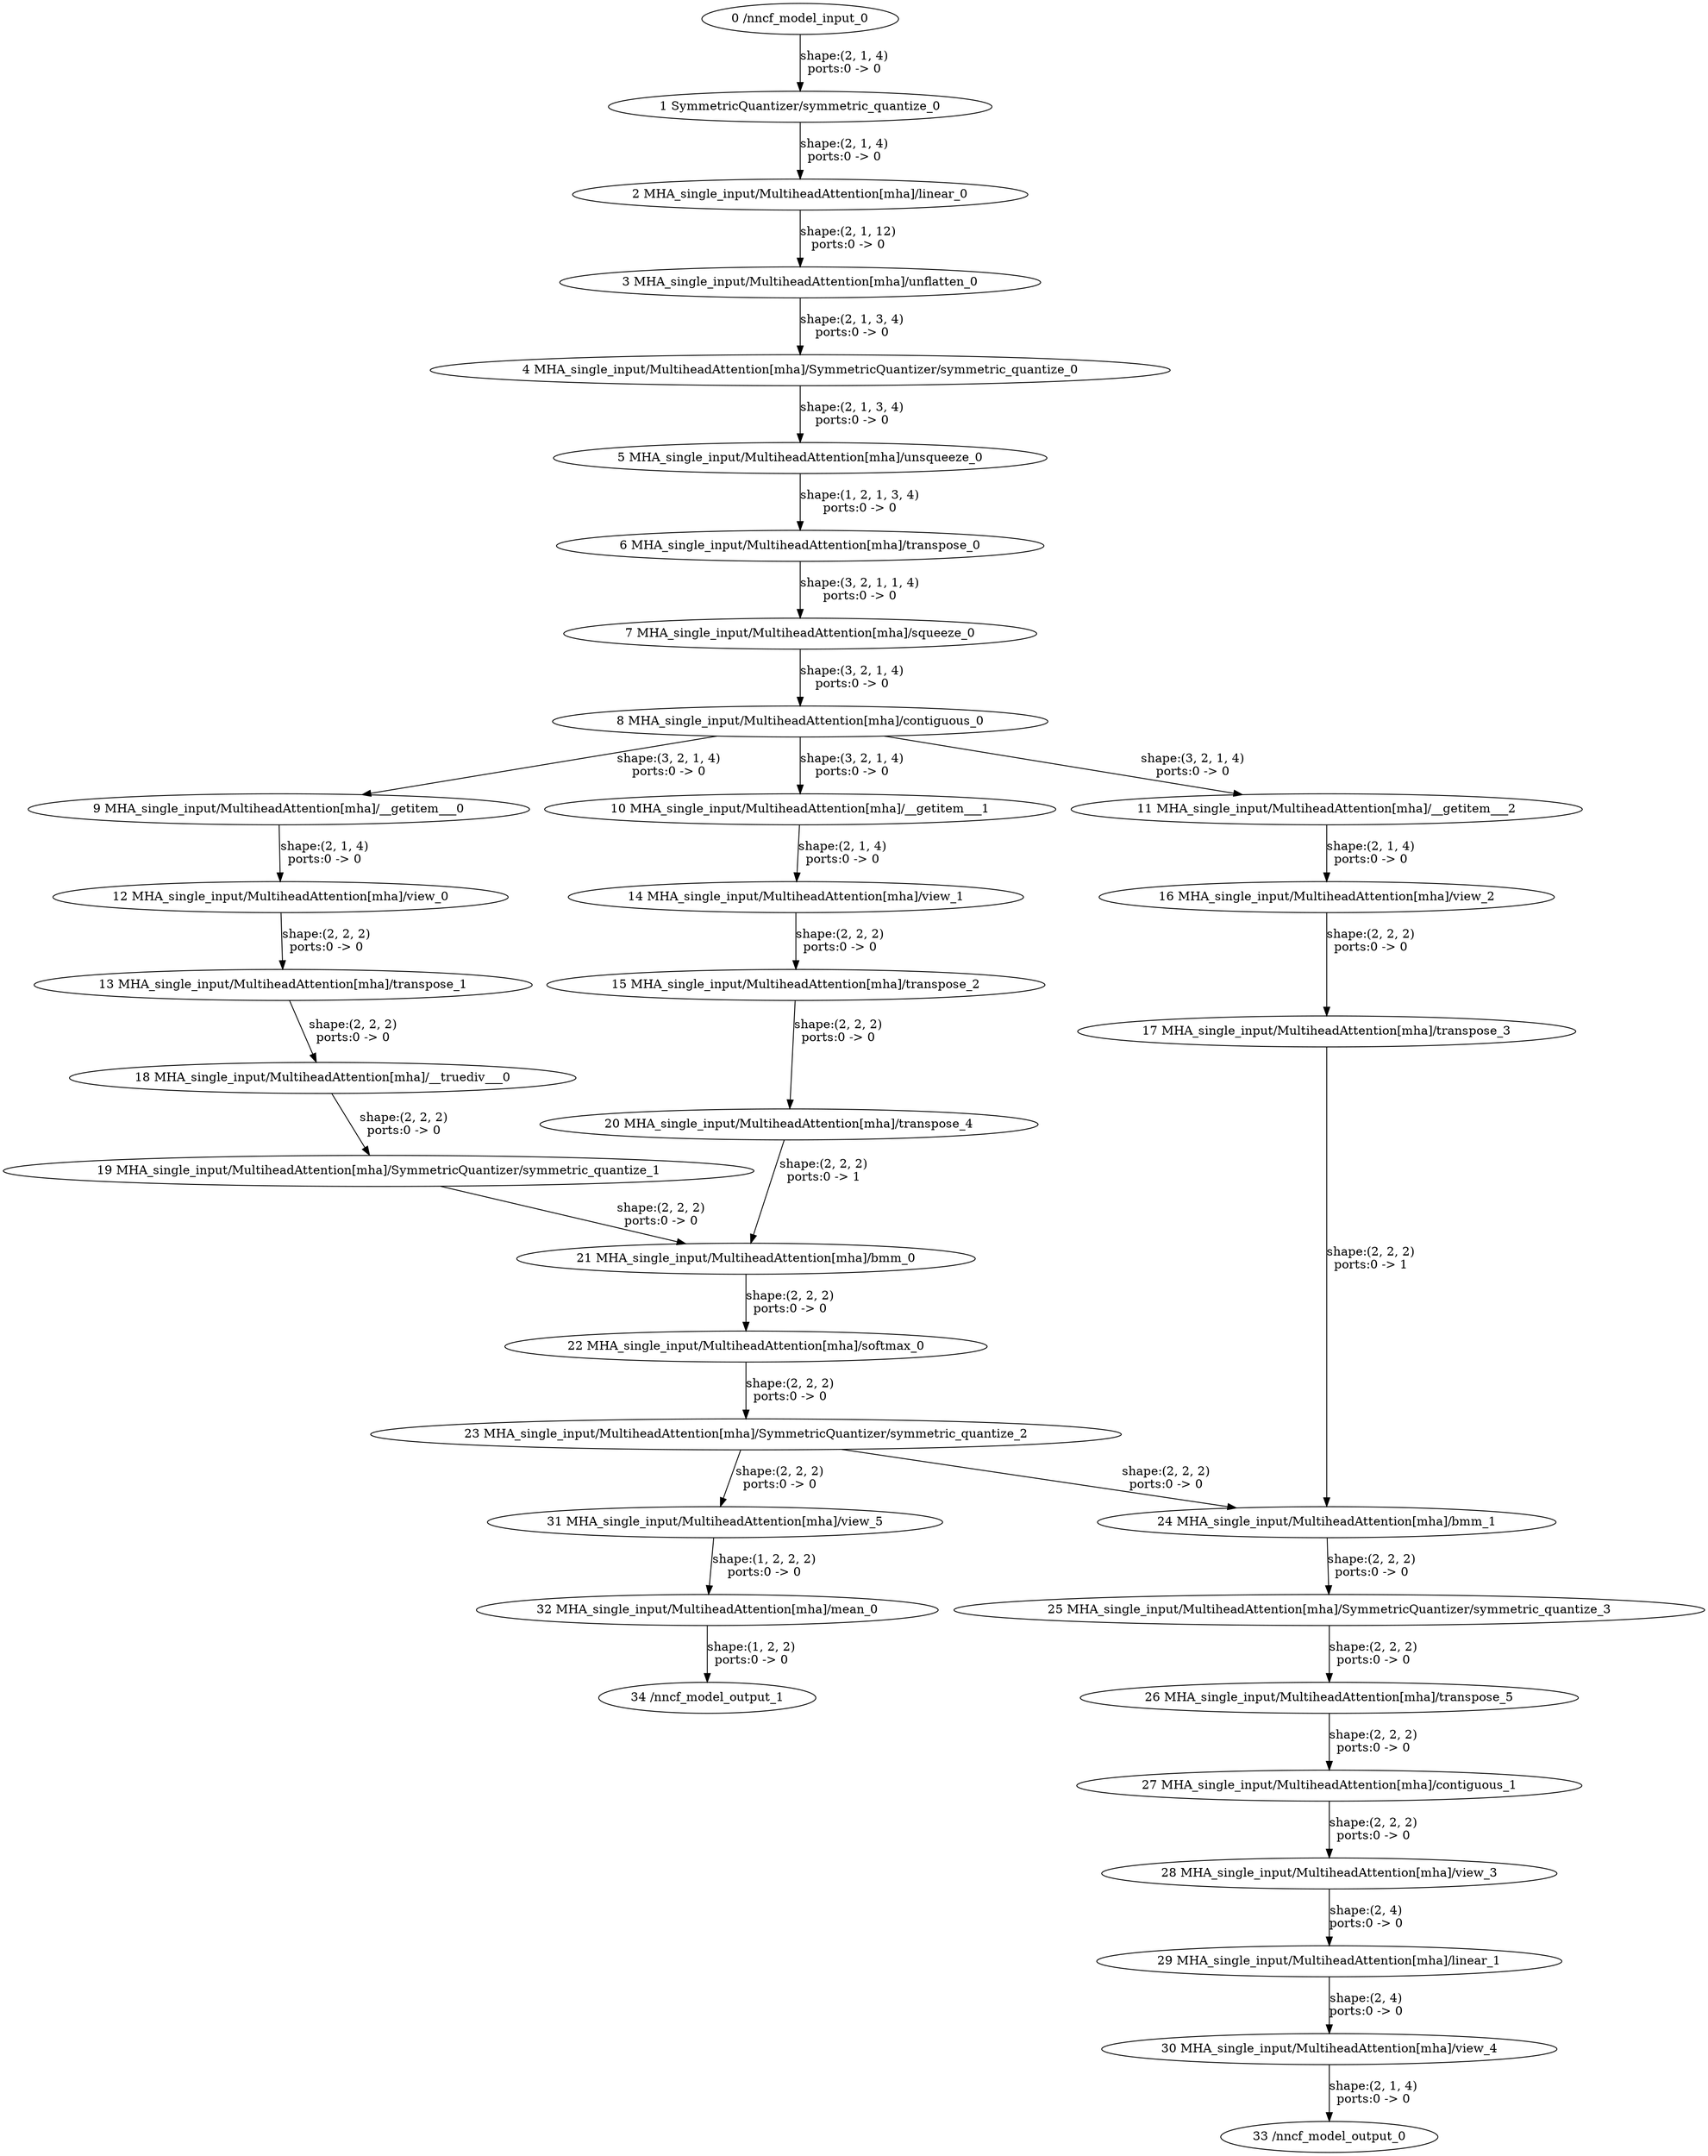 strict digraph  {
"0 /nncf_model_input_0" [id=0, type=nncf_model_input];
"1 SymmetricQuantizer/symmetric_quantize_0" [id=1, type=symmetric_quantize];
"2 MHA_single_input/MultiheadAttention[mha]/linear_0" [id=2, type=linear];
"3 MHA_single_input/MultiheadAttention[mha]/unflatten_0" [id=3, type=unflatten];
"4 MHA_single_input/MultiheadAttention[mha]/SymmetricQuantizer/symmetric_quantize_0" [id=4, type=symmetric_quantize];
"5 MHA_single_input/MultiheadAttention[mha]/unsqueeze_0" [id=5, type=unsqueeze];
"6 MHA_single_input/MultiheadAttention[mha]/transpose_0" [id=6, type=transpose];
"7 MHA_single_input/MultiheadAttention[mha]/squeeze_0" [id=7, type=squeeze];
"8 MHA_single_input/MultiheadAttention[mha]/contiguous_0" [id=8, type=contiguous];
"9 MHA_single_input/MultiheadAttention[mha]/__getitem___0" [id=9, type=__getitem__];
"10 MHA_single_input/MultiheadAttention[mha]/__getitem___1" [id=10, type=__getitem__];
"11 MHA_single_input/MultiheadAttention[mha]/__getitem___2" [id=11, type=__getitem__];
"12 MHA_single_input/MultiheadAttention[mha]/view_0" [id=12, type=view];
"13 MHA_single_input/MultiheadAttention[mha]/transpose_1" [id=13, type=transpose];
"14 MHA_single_input/MultiheadAttention[mha]/view_1" [id=14, type=view];
"15 MHA_single_input/MultiheadAttention[mha]/transpose_2" [id=15, type=transpose];
"16 MHA_single_input/MultiheadAttention[mha]/view_2" [id=16, type=view];
"17 MHA_single_input/MultiheadAttention[mha]/transpose_3" [id=17, type=transpose];
"18 MHA_single_input/MultiheadAttention[mha]/__truediv___0" [id=18, type=__truediv__];
"19 MHA_single_input/MultiheadAttention[mha]/SymmetricQuantizer/symmetric_quantize_1" [id=19, type=symmetric_quantize];
"20 MHA_single_input/MultiheadAttention[mha]/transpose_4" [id=20, type=transpose];
"21 MHA_single_input/MultiheadAttention[mha]/bmm_0" [id=21, type=bmm];
"22 MHA_single_input/MultiheadAttention[mha]/softmax_0" [id=22, type=softmax];
"23 MHA_single_input/MultiheadAttention[mha]/SymmetricQuantizer/symmetric_quantize_2" [id=23, type=symmetric_quantize];
"24 MHA_single_input/MultiheadAttention[mha]/bmm_1" [id=24, type=bmm];
"25 MHA_single_input/MultiheadAttention[mha]/SymmetricQuantizer/symmetric_quantize_3" [id=25, type=symmetric_quantize];
"26 MHA_single_input/MultiheadAttention[mha]/transpose_5" [id=26, type=transpose];
"27 MHA_single_input/MultiheadAttention[mha]/contiguous_1" [id=27, type=contiguous];
"28 MHA_single_input/MultiheadAttention[mha]/view_3" [id=28, type=view];
"29 MHA_single_input/MultiheadAttention[mha]/linear_1" [id=29, type=linear];
"30 MHA_single_input/MultiheadAttention[mha]/view_4" [id=30, type=view];
"31 MHA_single_input/MultiheadAttention[mha]/view_5" [id=31, type=view];
"32 MHA_single_input/MultiheadAttention[mha]/mean_0" [id=32, type=mean];
"33 /nncf_model_output_0" [id=33, type=nncf_model_output];
"34 /nncf_model_output_1" [id=34, type=nncf_model_output];
"0 /nncf_model_input_0" -> "1 SymmetricQuantizer/symmetric_quantize_0"  [label="shape:(2, 1, 4)\nports:0 -> 0", style=solid];
"1 SymmetricQuantizer/symmetric_quantize_0" -> "2 MHA_single_input/MultiheadAttention[mha]/linear_0"  [label="shape:(2, 1, 4)\nports:0 -> 0", style=solid];
"2 MHA_single_input/MultiheadAttention[mha]/linear_0" -> "3 MHA_single_input/MultiheadAttention[mha]/unflatten_0"  [label="shape:(2, 1, 12)\nports:0 -> 0", style=solid];
"3 MHA_single_input/MultiheadAttention[mha]/unflatten_0" -> "4 MHA_single_input/MultiheadAttention[mha]/SymmetricQuantizer/symmetric_quantize_0"  [label="shape:(2, 1, 3, 4)\nports:0 -> 0", style=solid];
"4 MHA_single_input/MultiheadAttention[mha]/SymmetricQuantizer/symmetric_quantize_0" -> "5 MHA_single_input/MultiheadAttention[mha]/unsqueeze_0"  [label="shape:(2, 1, 3, 4)\nports:0 -> 0", style=solid];
"5 MHA_single_input/MultiheadAttention[mha]/unsqueeze_0" -> "6 MHA_single_input/MultiheadAttention[mha]/transpose_0"  [label="shape:(1, 2, 1, 3, 4)\nports:0 -> 0", style=solid];
"6 MHA_single_input/MultiheadAttention[mha]/transpose_0" -> "7 MHA_single_input/MultiheadAttention[mha]/squeeze_0"  [label="shape:(3, 2, 1, 1, 4)\nports:0 -> 0", style=solid];
"7 MHA_single_input/MultiheadAttention[mha]/squeeze_0" -> "8 MHA_single_input/MultiheadAttention[mha]/contiguous_0"  [label="shape:(3, 2, 1, 4)\nports:0 -> 0", style=solid];
"8 MHA_single_input/MultiheadAttention[mha]/contiguous_0" -> "9 MHA_single_input/MultiheadAttention[mha]/__getitem___0"  [label="shape:(3, 2, 1, 4)\nports:0 -> 0", style=solid];
"8 MHA_single_input/MultiheadAttention[mha]/contiguous_0" -> "10 MHA_single_input/MultiheadAttention[mha]/__getitem___1"  [label="shape:(3, 2, 1, 4)\nports:0 -> 0", style=solid];
"8 MHA_single_input/MultiheadAttention[mha]/contiguous_0" -> "11 MHA_single_input/MultiheadAttention[mha]/__getitem___2"  [label="shape:(3, 2, 1, 4)\nports:0 -> 0", style=solid];
"9 MHA_single_input/MultiheadAttention[mha]/__getitem___0" -> "12 MHA_single_input/MultiheadAttention[mha]/view_0"  [label="shape:(2, 1, 4)\nports:0 -> 0", style=solid];
"10 MHA_single_input/MultiheadAttention[mha]/__getitem___1" -> "14 MHA_single_input/MultiheadAttention[mha]/view_1"  [label="shape:(2, 1, 4)\nports:0 -> 0", style=solid];
"11 MHA_single_input/MultiheadAttention[mha]/__getitem___2" -> "16 MHA_single_input/MultiheadAttention[mha]/view_2"  [label="shape:(2, 1, 4)\nports:0 -> 0", style=solid];
"12 MHA_single_input/MultiheadAttention[mha]/view_0" -> "13 MHA_single_input/MultiheadAttention[mha]/transpose_1"  [label="shape:(2, 2, 2)\nports:0 -> 0", style=solid];
"13 MHA_single_input/MultiheadAttention[mha]/transpose_1" -> "18 MHA_single_input/MultiheadAttention[mha]/__truediv___0"  [label="shape:(2, 2, 2)\nports:0 -> 0", style=solid];
"14 MHA_single_input/MultiheadAttention[mha]/view_1" -> "15 MHA_single_input/MultiheadAttention[mha]/transpose_2"  [label="shape:(2, 2, 2)\nports:0 -> 0", style=solid];
"15 MHA_single_input/MultiheadAttention[mha]/transpose_2" -> "20 MHA_single_input/MultiheadAttention[mha]/transpose_4"  [label="shape:(2, 2, 2)\nports:0 -> 0", style=solid];
"16 MHA_single_input/MultiheadAttention[mha]/view_2" -> "17 MHA_single_input/MultiheadAttention[mha]/transpose_3"  [label="shape:(2, 2, 2)\nports:0 -> 0", style=solid];
"17 MHA_single_input/MultiheadAttention[mha]/transpose_3" -> "24 MHA_single_input/MultiheadAttention[mha]/bmm_1"  [label="shape:(2, 2, 2)\nports:0 -> 1", style=solid];
"18 MHA_single_input/MultiheadAttention[mha]/__truediv___0" -> "19 MHA_single_input/MultiheadAttention[mha]/SymmetricQuantizer/symmetric_quantize_1"  [label="shape:(2, 2, 2)\nports:0 -> 0", style=solid];
"19 MHA_single_input/MultiheadAttention[mha]/SymmetricQuantizer/symmetric_quantize_1" -> "21 MHA_single_input/MultiheadAttention[mha]/bmm_0"  [label="shape:(2, 2, 2)\nports:0 -> 0", style=solid];
"20 MHA_single_input/MultiheadAttention[mha]/transpose_4" -> "21 MHA_single_input/MultiheadAttention[mha]/bmm_0"  [label="shape:(2, 2, 2)\nports:0 -> 1", style=solid];
"21 MHA_single_input/MultiheadAttention[mha]/bmm_0" -> "22 MHA_single_input/MultiheadAttention[mha]/softmax_0"  [label="shape:(2, 2, 2)\nports:0 -> 0", style=solid];
"22 MHA_single_input/MultiheadAttention[mha]/softmax_0" -> "23 MHA_single_input/MultiheadAttention[mha]/SymmetricQuantizer/symmetric_quantize_2"  [label="shape:(2, 2, 2)\nports:0 -> 0", style=solid];
"23 MHA_single_input/MultiheadAttention[mha]/SymmetricQuantizer/symmetric_quantize_2" -> "24 MHA_single_input/MultiheadAttention[mha]/bmm_1"  [label="shape:(2, 2, 2)\nports:0 -> 0", style=solid];
"23 MHA_single_input/MultiheadAttention[mha]/SymmetricQuantizer/symmetric_quantize_2" -> "31 MHA_single_input/MultiheadAttention[mha]/view_5"  [label="shape:(2, 2, 2)\nports:0 -> 0", style=solid];
"24 MHA_single_input/MultiheadAttention[mha]/bmm_1" -> "25 MHA_single_input/MultiheadAttention[mha]/SymmetricQuantizer/symmetric_quantize_3"  [label="shape:(2, 2, 2)\nports:0 -> 0", style=solid];
"25 MHA_single_input/MultiheadAttention[mha]/SymmetricQuantizer/symmetric_quantize_3" -> "26 MHA_single_input/MultiheadAttention[mha]/transpose_5"  [label="shape:(2, 2, 2)\nports:0 -> 0", style=solid];
"26 MHA_single_input/MultiheadAttention[mha]/transpose_5" -> "27 MHA_single_input/MultiheadAttention[mha]/contiguous_1"  [label="shape:(2, 2, 2)\nports:0 -> 0", style=solid];
"27 MHA_single_input/MultiheadAttention[mha]/contiguous_1" -> "28 MHA_single_input/MultiheadAttention[mha]/view_3"  [label="shape:(2, 2, 2)\nports:0 -> 0", style=solid];
"28 MHA_single_input/MultiheadAttention[mha]/view_3" -> "29 MHA_single_input/MultiheadAttention[mha]/linear_1"  [label="shape:(2, 4)\nports:0 -> 0", style=solid];
"29 MHA_single_input/MultiheadAttention[mha]/linear_1" -> "30 MHA_single_input/MultiheadAttention[mha]/view_4"  [label="shape:(2, 4)\nports:0 -> 0", style=solid];
"30 MHA_single_input/MultiheadAttention[mha]/view_4" -> "33 /nncf_model_output_0"  [label="shape:(2, 1, 4)\nports:0 -> 0", style=solid];
"31 MHA_single_input/MultiheadAttention[mha]/view_5" -> "32 MHA_single_input/MultiheadAttention[mha]/mean_0"  [label="shape:(1, 2, 2, 2)\nports:0 -> 0", style=solid];
"32 MHA_single_input/MultiheadAttention[mha]/mean_0" -> "34 /nncf_model_output_1"  [label="shape:(1, 2, 2)\nports:0 -> 0", style=solid];
}
